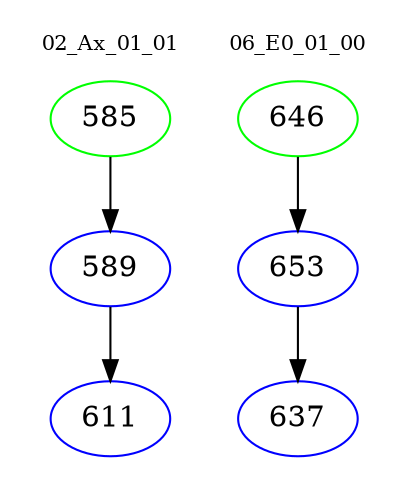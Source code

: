 digraph{
subgraph cluster_0 {
color = white
label = "02_Ax_01_01";
fontsize=10;
T0_585 [label="585", color="green"]
T0_585 -> T0_589 [color="black"]
T0_589 [label="589", color="blue"]
T0_589 -> T0_611 [color="black"]
T0_611 [label="611", color="blue"]
}
subgraph cluster_1 {
color = white
label = "06_E0_01_00";
fontsize=10;
T1_646 [label="646", color="green"]
T1_646 -> T1_653 [color="black"]
T1_653 [label="653", color="blue"]
T1_653 -> T1_637 [color="black"]
T1_637 [label="637", color="blue"]
}
}
